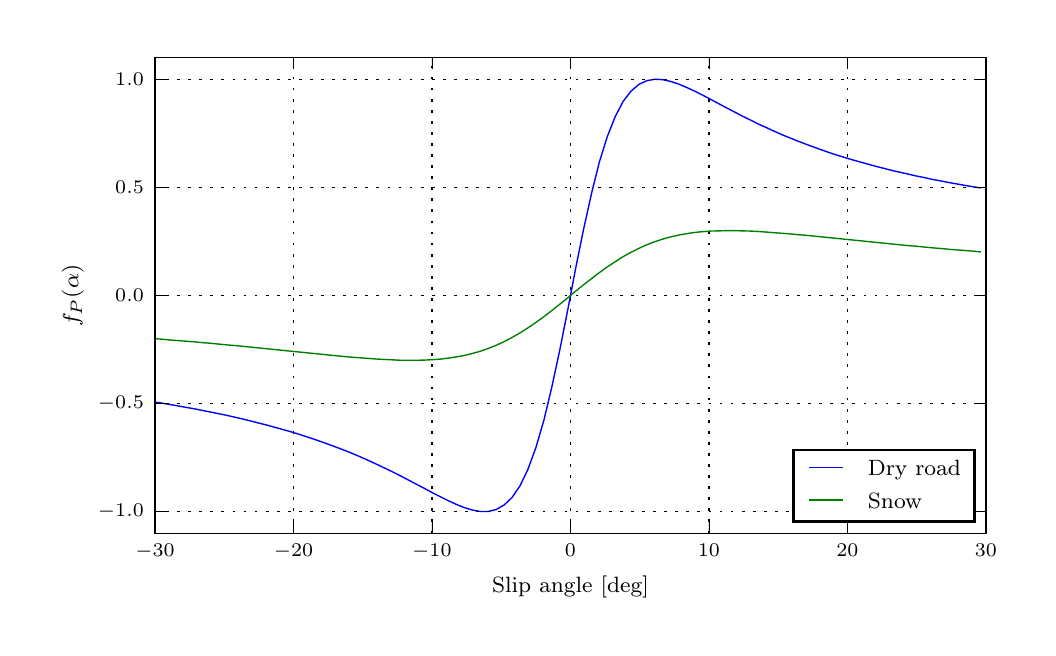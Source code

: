 \begingroup%
\makeatletter%
\begin{pgfpicture}%
\pgfpathrectangle{\pgfpointorigin}{\pgfqpoint{5.0in}{3.0in}}%
\pgfusepath{use as bounding box, clip}%
\begin{pgfscope}%
\pgfsetbuttcap%
\pgfsetmiterjoin%
\definecolor{currentfill}{rgb}{1.0,1.0,1.0}%
\pgfsetfillcolor{currentfill}%
\pgfsetlinewidth{0.0pt}%
\definecolor{currentstroke}{rgb}{1.0,1.0,1.0}%
\pgfsetstrokecolor{currentstroke}%
\pgfsetdash{}{0pt}%
\pgfpathmoveto{\pgfqpoint{0.0in}{0.0in}}%
\pgfpathlineto{\pgfqpoint{5.0in}{0.0in}}%
\pgfpathlineto{\pgfqpoint{5.0in}{3.0in}}%
\pgfpathlineto{\pgfqpoint{0.0in}{3.0in}}%
\pgfpathclose%
\pgfusepath{fill}%
\end{pgfscope}%
\begin{pgfscope}%
\pgfsetbuttcap%
\pgfsetmiterjoin%
\definecolor{currentfill}{rgb}{1.0,1.0,1.0}%
\pgfsetfillcolor{currentfill}%
\pgfsetlinewidth{0.0pt}%
\definecolor{currentstroke}{rgb}{0.0,0.0,0.0}%
\pgfsetstrokecolor{currentstroke}%
\pgfsetstrokeopacity{0.0}%
\pgfsetdash{}{0pt}%
\pgfpathmoveto{\pgfqpoint{0.637in}{0.472in}}%
\pgfpathlineto{\pgfqpoint{4.791in}{0.472in}}%
\pgfpathlineto{\pgfqpoint{4.791in}{2.85in}}%
\pgfpathlineto{\pgfqpoint{0.637in}{2.85in}}%
\pgfpathclose%
\pgfusepath{fill}%
\end{pgfscope}%
\begin{pgfscope}%
\pgfpathrectangle{\pgfqpoint{0.637in}{0.472in}}{\pgfqpoint{4.155in}{2.378in}} %
\pgfusepath{clip}%
\pgfsetrectcap%
\pgfsetroundjoin%
\pgfsetlinewidth{0.502pt}%
\definecolor{currentstroke}{rgb}{0.0,0.0,1.0}%
\pgfsetstrokecolor{currentstroke}%
\pgfsetdash{}{0pt}%
\pgfpathmoveto{\pgfqpoint{0.637in}{1.128in}}%
\pgfpathlineto{\pgfqpoint{0.676in}{1.122in}}%
\pgfpathlineto{\pgfqpoint{0.716in}{1.115in}}%
\pgfpathlineto{\pgfqpoint{0.756in}{1.108in}}%
\pgfpathlineto{\pgfqpoint{0.795in}{1.101in}}%
\pgfpathlineto{\pgfqpoint{0.835in}{1.094in}}%
\pgfpathlineto{\pgfqpoint{0.875in}{1.086in}}%
\pgfpathlineto{\pgfqpoint{0.914in}{1.078in}}%
\pgfpathlineto{\pgfqpoint{0.954in}{1.07in}}%
\pgfpathlineto{\pgfqpoint{0.994in}{1.062in}}%
\pgfpathlineto{\pgfqpoint{1.033in}{1.053in}}%
\pgfpathlineto{\pgfqpoint{1.073in}{1.044in}}%
\pgfpathlineto{\pgfqpoint{1.113in}{1.034in}}%
\pgfpathlineto{\pgfqpoint{1.152in}{1.024in}}%
\pgfpathlineto{\pgfqpoint{1.192in}{1.014in}}%
\pgfpathlineto{\pgfqpoint{1.232in}{1.003in}}%
\pgfpathlineto{\pgfqpoint{1.271in}{0.992in}}%
\pgfpathlineto{\pgfqpoint{1.311in}{0.981in}}%
\pgfpathlineto{\pgfqpoint{1.351in}{0.969in}}%
\pgfpathlineto{\pgfqpoint{1.39in}{0.956in}}%
\pgfpathlineto{\pgfqpoint{1.43in}{0.943in}}%
\pgfpathlineto{\pgfqpoint{1.47in}{0.929in}}%
\pgfpathlineto{\pgfqpoint{1.509in}{0.915in}}%
\pgfpathlineto{\pgfqpoint{1.549in}{0.9in}}%
\pgfpathlineto{\pgfqpoint{1.589in}{0.885in}}%
\pgfpathlineto{\pgfqpoint{1.628in}{0.869in}}%
\pgfpathlineto{\pgfqpoint{1.668in}{0.852in}}%
\pgfpathlineto{\pgfqpoint{1.708in}{0.834in}}%
\pgfpathlineto{\pgfqpoint{1.747in}{0.816in}}%
\pgfpathlineto{\pgfqpoint{1.787in}{0.797in}}%
\pgfpathlineto{\pgfqpoint{1.827in}{0.778in}}%
\pgfpathlineto{\pgfqpoint{1.866in}{0.758in}}%
\pgfpathlineto{\pgfqpoint{1.906in}{0.737in}}%
\pgfpathlineto{\pgfqpoint{1.946in}{0.716in}}%
\pgfpathlineto{\pgfqpoint{1.986in}{0.695in}}%
\pgfpathlineto{\pgfqpoint{2.025in}{0.674in}}%
\pgfpathlineto{\pgfqpoint{2.065in}{0.654in}}%
\pgfpathlineto{\pgfqpoint{2.105in}{0.634in}}%
\pgfpathlineto{\pgfqpoint{2.144in}{0.616in}}%
\pgfpathlineto{\pgfqpoint{2.184in}{0.6in}}%
\pgfpathlineto{\pgfqpoint{2.224in}{0.588in}}%
\pgfpathlineto{\pgfqpoint{2.263in}{0.581in}}%
\pgfpathlineto{\pgfqpoint{2.303in}{0.581in}}%
\pgfpathlineto{\pgfqpoint{2.343in}{0.591in}}%
\pgfpathlineto{\pgfqpoint{2.382in}{0.613in}}%
\pgfpathlineto{\pgfqpoint{2.422in}{0.651in}}%
\pgfpathlineto{\pgfqpoint{2.462in}{0.71in}}%
\pgfpathlineto{\pgfqpoint{2.501in}{0.791in}}%
\pgfpathlineto{\pgfqpoint{2.541in}{0.9in}}%
\pgfpathlineto{\pgfqpoint{2.581in}{1.037in}}%
\pgfpathlineto{\pgfqpoint{2.62in}{1.2in}}%
\pgfpathlineto{\pgfqpoint{2.66in}{1.386in}}%
\pgfpathlineto{\pgfqpoint{2.7in}{1.587in}}%
\pgfpathlineto{\pgfqpoint{2.739in}{1.792in}}%
\pgfpathlineto{\pgfqpoint{2.779in}{1.99in}}%
\pgfpathlineto{\pgfqpoint{2.819in}{2.17in}}%
\pgfpathlineto{\pgfqpoint{2.858in}{2.327in}}%
\pgfpathlineto{\pgfqpoint{2.898in}{2.455in}}%
\pgfpathlineto{\pgfqpoint{2.938in}{2.556in}}%
\pgfpathlineto{\pgfqpoint{2.977in}{2.631in}}%
\pgfpathlineto{\pgfqpoint{3.017in}{2.683in}}%
\pgfpathlineto{\pgfqpoint{3.057in}{2.717in}}%
\pgfpathlineto{\pgfqpoint{3.096in}{2.735in}}%
\pgfpathlineto{\pgfqpoint{3.136in}{2.742in}}%
\pgfpathlineto{\pgfqpoint{3.176in}{2.74in}}%
\pgfpathlineto{\pgfqpoint{3.215in}{2.731in}}%
\pgfpathlineto{\pgfqpoint{3.255in}{2.718in}}%
\pgfpathlineto{\pgfqpoint{3.295in}{2.701in}}%
\pgfpathlineto{\pgfqpoint{3.334in}{2.683in}}%
\pgfpathlineto{\pgfqpoint{3.374in}{2.663in}}%
\pgfpathlineto{\pgfqpoint{3.414in}{2.642in}}%
\pgfpathlineto{\pgfqpoint{3.453in}{2.621in}}%
\pgfpathlineto{\pgfqpoint{3.493in}{2.6in}}%
\pgfpathlineto{\pgfqpoint{3.533in}{2.579in}}%
\pgfpathlineto{\pgfqpoint{3.573in}{2.558in}}%
\pgfpathlineto{\pgfqpoint{3.612in}{2.539in}}%
\pgfpathlineto{\pgfqpoint{3.652in}{2.519in}}%
\pgfpathlineto{\pgfqpoint{3.692in}{2.501in}}%
\pgfpathlineto{\pgfqpoint{3.731in}{2.483in}}%
\pgfpathlineto{\pgfqpoint{3.771in}{2.465in}}%
\pgfpathlineto{\pgfqpoint{3.811in}{2.449in}}%
\pgfpathlineto{\pgfqpoint{3.85in}{2.433in}}%
\pgfpathlineto{\pgfqpoint{3.89in}{2.418in}}%
\pgfpathlineto{\pgfqpoint{3.93in}{2.403in}}%
\pgfpathlineto{\pgfqpoint{3.969in}{2.389in}}%
\pgfpathlineto{\pgfqpoint{4.009in}{2.375in}}%
\pgfpathlineto{\pgfqpoint{4.049in}{2.362in}}%
\pgfpathlineto{\pgfqpoint{4.088in}{2.35in}}%
\pgfpathlineto{\pgfqpoint{4.128in}{2.338in}}%
\pgfpathlineto{\pgfqpoint{4.168in}{2.327in}}%
\pgfpathlineto{\pgfqpoint{4.207in}{2.316in}}%
\pgfpathlineto{\pgfqpoint{4.247in}{2.305in}}%
\pgfpathlineto{\pgfqpoint{4.287in}{2.295in}}%
\pgfpathlineto{\pgfqpoint{4.326in}{2.285in}}%
\pgfpathlineto{\pgfqpoint{4.366in}{2.276in}}%
\pgfpathlineto{\pgfqpoint{4.406in}{2.267in}}%
\pgfpathlineto{\pgfqpoint{4.445in}{2.258in}}%
\pgfpathlineto{\pgfqpoint{4.485in}{2.25in}}%
\pgfpathlineto{\pgfqpoint{4.525in}{2.241in}}%
\pgfpathlineto{\pgfqpoint{4.564in}{2.234in}}%
\pgfpathlineto{\pgfqpoint{4.604in}{2.226in}}%
\pgfpathlineto{\pgfqpoint{4.644in}{2.219in}}%
\pgfpathlineto{\pgfqpoint{4.683in}{2.212in}}%
\pgfpathlineto{\pgfqpoint{4.723in}{2.205in}}%
\pgfpathlineto{\pgfqpoint{4.763in}{2.199in}}%
\pgfusepath{stroke}%
\end{pgfscope}%
\begin{pgfscope}%
\pgfpathrectangle{\pgfqpoint{0.637in}{0.472in}}{\pgfqpoint{4.155in}{2.378in}} %
\pgfusepath{clip}%
\pgfsetrectcap%
\pgfsetroundjoin%
\pgfsetlinewidth{0.502pt}%
\definecolor{currentstroke}{rgb}{0.0,0.5,0.0}%
\pgfsetstrokecolor{currentstroke}%
\pgfsetdash{}{0pt}%
\pgfpathmoveto{\pgfqpoint{0.637in}{1.445in}}%
\pgfpathlineto{\pgfqpoint{0.676in}{1.442in}}%
\pgfpathlineto{\pgfqpoint{0.716in}{1.438in}}%
\pgfpathlineto{\pgfqpoint{0.756in}{1.435in}}%
\pgfpathlineto{\pgfqpoint{0.795in}{1.432in}}%
\pgfpathlineto{\pgfqpoint{0.835in}{1.429in}}%
\pgfpathlineto{\pgfqpoint{0.875in}{1.425in}}%
\pgfpathlineto{\pgfqpoint{0.914in}{1.422in}}%
\pgfpathlineto{\pgfqpoint{0.954in}{1.418in}}%
\pgfpathlineto{\pgfqpoint{0.994in}{1.414in}}%
\pgfpathlineto{\pgfqpoint{1.033in}{1.411in}}%
\pgfpathlineto{\pgfqpoint{1.073in}{1.407in}}%
\pgfpathlineto{\pgfqpoint{1.113in}{1.403in}}%
\pgfpathlineto{\pgfqpoint{1.152in}{1.399in}}%
\pgfpathlineto{\pgfqpoint{1.192in}{1.395in}}%
\pgfpathlineto{\pgfqpoint{1.232in}{1.391in}}%
\pgfpathlineto{\pgfqpoint{1.271in}{1.387in}}%
\pgfpathlineto{\pgfqpoint{1.311in}{1.383in}}%
\pgfpathlineto{\pgfqpoint{1.351in}{1.379in}}%
\pgfpathlineto{\pgfqpoint{1.39in}{1.375in}}%
\pgfpathlineto{\pgfqpoint{1.43in}{1.371in}}%
\pgfpathlineto{\pgfqpoint{1.47in}{1.367in}}%
\pgfpathlineto{\pgfqpoint{1.509in}{1.363in}}%
\pgfpathlineto{\pgfqpoint{1.549in}{1.359in}}%
\pgfpathlineto{\pgfqpoint{1.589in}{1.355in}}%
\pgfpathlineto{\pgfqpoint{1.628in}{1.352in}}%
\pgfpathlineto{\pgfqpoint{1.668in}{1.349in}}%
\pgfpathlineto{\pgfqpoint{1.708in}{1.346in}}%
\pgfpathlineto{\pgfqpoint{1.747in}{1.343in}}%
\pgfpathlineto{\pgfqpoint{1.787in}{1.341in}}%
\pgfpathlineto{\pgfqpoint{1.827in}{1.339in}}%
\pgfpathlineto{\pgfqpoint{1.866in}{1.337in}}%
\pgfpathlineto{\pgfqpoint{1.906in}{1.337in}}%
\pgfpathlineto{\pgfqpoint{1.946in}{1.337in}}%
\pgfpathlineto{\pgfqpoint{1.986in}{1.338in}}%
\pgfpathlineto{\pgfqpoint{2.025in}{1.34in}}%
\pgfpathlineto{\pgfqpoint{2.065in}{1.343in}}%
\pgfpathlineto{\pgfqpoint{2.105in}{1.348in}}%
\pgfpathlineto{\pgfqpoint{2.144in}{1.354in}}%
\pgfpathlineto{\pgfqpoint{2.184in}{1.361in}}%
\pgfpathlineto{\pgfqpoint{2.224in}{1.371in}}%
\pgfpathlineto{\pgfqpoint{2.263in}{1.382in}}%
\pgfpathlineto{\pgfqpoint{2.303in}{1.396in}}%
\pgfpathlineto{\pgfqpoint{2.343in}{1.412in}}%
\pgfpathlineto{\pgfqpoint{2.382in}{1.43in}}%
\pgfpathlineto{\pgfqpoint{2.422in}{1.451in}}%
\pgfpathlineto{\pgfqpoint{2.462in}{1.474in}}%
\pgfpathlineto{\pgfqpoint{2.501in}{1.499in}}%
\pgfpathlineto{\pgfqpoint{2.541in}{1.526in}}%
\pgfpathlineto{\pgfqpoint{2.581in}{1.555in}}%
\pgfpathlineto{\pgfqpoint{2.62in}{1.585in}}%
\pgfpathlineto{\pgfqpoint{2.66in}{1.617in}}%
\pgfpathlineto{\pgfqpoint{2.7in}{1.649in}}%
\pgfpathlineto{\pgfqpoint{2.739in}{1.682in}}%
\pgfpathlineto{\pgfqpoint{2.779in}{1.714in}}%
\pgfpathlineto{\pgfqpoint{2.819in}{1.745in}}%
\pgfpathlineto{\pgfqpoint{2.858in}{1.775in}}%
\pgfpathlineto{\pgfqpoint{2.898in}{1.804in}}%
\pgfpathlineto{\pgfqpoint{2.938in}{1.83in}}%
\pgfpathlineto{\pgfqpoint{2.977in}{1.855in}}%
\pgfpathlineto{\pgfqpoint{3.017in}{1.877in}}%
\pgfpathlineto{\pgfqpoint{3.057in}{1.897in}}%
\pgfpathlineto{\pgfqpoint{3.096in}{1.915in}}%
\pgfpathlineto{\pgfqpoint{3.136in}{1.93in}}%
\pgfpathlineto{\pgfqpoint{3.176in}{1.943in}}%
\pgfpathlineto{\pgfqpoint{3.215in}{1.954in}}%
\pgfpathlineto{\pgfqpoint{3.255in}{1.963in}}%
\pgfpathlineto{\pgfqpoint{3.295in}{1.97in}}%
\pgfpathlineto{\pgfqpoint{3.334in}{1.976in}}%
\pgfpathlineto{\pgfqpoint{3.374in}{1.98in}}%
\pgfpathlineto{\pgfqpoint{3.414in}{1.983in}}%
\pgfpathlineto{\pgfqpoint{3.453in}{1.984in}}%
\pgfpathlineto{\pgfqpoint{3.493in}{1.985in}}%
\pgfpathlineto{\pgfqpoint{3.533in}{1.985in}}%
\pgfpathlineto{\pgfqpoint{3.573in}{1.984in}}%
\pgfpathlineto{\pgfqpoint{3.612in}{1.983in}}%
\pgfpathlineto{\pgfqpoint{3.652in}{1.981in}}%
\pgfpathlineto{\pgfqpoint{3.692in}{1.978in}}%
\pgfpathlineto{\pgfqpoint{3.731in}{1.975in}}%
\pgfpathlineto{\pgfqpoint{3.771in}{1.972in}}%
\pgfpathlineto{\pgfqpoint{3.811in}{1.969in}}%
\pgfpathlineto{\pgfqpoint{3.85in}{1.965in}}%
\pgfpathlineto{\pgfqpoint{3.89in}{1.962in}}%
\pgfpathlineto{\pgfqpoint{3.93in}{1.958in}}%
\pgfpathlineto{\pgfqpoint{3.969in}{1.954in}}%
\pgfpathlineto{\pgfqpoint{4.009in}{1.95in}}%
\pgfpathlineto{\pgfqpoint{4.049in}{1.946in}}%
\pgfpathlineto{\pgfqpoint{4.088in}{1.942in}}%
\pgfpathlineto{\pgfqpoint{4.128in}{1.938in}}%
\pgfpathlineto{\pgfqpoint{4.168in}{1.934in}}%
\pgfpathlineto{\pgfqpoint{4.207in}{1.93in}}%
\pgfpathlineto{\pgfqpoint{4.247in}{1.926in}}%
\pgfpathlineto{\pgfqpoint{4.287in}{1.922in}}%
\pgfpathlineto{\pgfqpoint{4.326in}{1.918in}}%
\pgfpathlineto{\pgfqpoint{4.366in}{1.914in}}%
\pgfpathlineto{\pgfqpoint{4.406in}{1.91in}}%
\pgfpathlineto{\pgfqpoint{4.445in}{1.907in}}%
\pgfpathlineto{\pgfqpoint{4.485in}{1.903in}}%
\pgfpathlineto{\pgfqpoint{4.525in}{1.899in}}%
\pgfpathlineto{\pgfqpoint{4.564in}{1.896in}}%
\pgfpathlineto{\pgfqpoint{4.604in}{1.892in}}%
\pgfpathlineto{\pgfqpoint{4.644in}{1.889in}}%
\pgfpathlineto{\pgfqpoint{4.683in}{1.886in}}%
\pgfpathlineto{\pgfqpoint{4.723in}{1.883in}}%
\pgfpathlineto{\pgfqpoint{4.763in}{1.879in}}%
\pgfusepath{stroke}%
\end{pgfscope}%
\begin{pgfscope}%
\pgfsetrectcap%
\pgfsetmiterjoin%
\pgfsetlinewidth{0.502pt}%
\definecolor{currentstroke}{rgb}{0.0,0.0,0.0}%
\pgfsetstrokecolor{currentstroke}%
\pgfsetdash{}{0pt}%
\pgfpathmoveto{\pgfqpoint{0.637in}{2.85in}}%
\pgfpathlineto{\pgfqpoint{4.791in}{2.85in}}%
\pgfusepath{stroke}%
\end{pgfscope}%
\begin{pgfscope}%
\pgfsetrectcap%
\pgfsetmiterjoin%
\pgfsetlinewidth{0.502pt}%
\definecolor{currentstroke}{rgb}{0.0,0.0,0.0}%
\pgfsetstrokecolor{currentstroke}%
\pgfsetdash{}{0pt}%
\pgfpathmoveto{\pgfqpoint{4.791in}{0.472in}}%
\pgfpathlineto{\pgfqpoint{4.791in}{2.85in}}%
\pgfusepath{stroke}%
\end{pgfscope}%
\begin{pgfscope}%
\pgfsetrectcap%
\pgfsetmiterjoin%
\pgfsetlinewidth{0.502pt}%
\definecolor{currentstroke}{rgb}{0.0,0.0,0.0}%
\pgfsetstrokecolor{currentstroke}%
\pgfsetdash{}{0pt}%
\pgfpathmoveto{\pgfqpoint{0.637in}{0.472in}}%
\pgfpathlineto{\pgfqpoint{4.791in}{0.472in}}%
\pgfusepath{stroke}%
\end{pgfscope}%
\begin{pgfscope}%
\pgfsetrectcap%
\pgfsetmiterjoin%
\pgfsetlinewidth{0.502pt}%
\definecolor{currentstroke}{rgb}{0.0,0.0,0.0}%
\pgfsetstrokecolor{currentstroke}%
\pgfsetdash{}{0pt}%
\pgfpathmoveto{\pgfqpoint{0.637in}{0.472in}}%
\pgfpathlineto{\pgfqpoint{0.637in}{2.85in}}%
\pgfusepath{stroke}%
\end{pgfscope}%
\begin{pgfscope}%
\pgfpathrectangle{\pgfqpoint{0.637in}{0.472in}}{\pgfqpoint{4.155in}{2.378in}} %
\pgfusepath{clip}%
\pgfsetbuttcap%
\pgfsetroundjoin%
\pgfsetlinewidth{0.502pt}%
\definecolor{currentstroke}{rgb}{0.0,0.0,0.0}%
\pgfsetstrokecolor{currentstroke}%
\pgfsetdash{{1.0pt}{3.0pt}}{0.0pt}%
\pgfpathmoveto{\pgfqpoint{0.637in}{0.472in}}%
\pgfpathlineto{\pgfqpoint{0.637in}{2.85in}}%
\pgfusepath{stroke}%
\end{pgfscope}%
\begin{pgfscope}%
\pgfsetbuttcap%
\pgfsetroundjoin%
\definecolor{currentfill}{rgb}{0.0,0.0,0.0}%
\pgfsetfillcolor{currentfill}%
\pgfsetlinewidth{0.251pt}%
\definecolor{currentstroke}{rgb}{0.0,0.0,0.0}%
\pgfsetstrokecolor{currentstroke}%
\pgfsetdash{}{0pt}%
\pgfsys@defobject{currentmarker}{\pgfqpoint{0.0in}{0.0in}}{\pgfqpoint{0.0in}{0.056in}}{%
\pgfpathmoveto{\pgfqpoint{0.0in}{0.0in}}%
\pgfpathlineto{\pgfqpoint{0.0in}{0.056in}}%
\pgfusepath{stroke,fill}%
}%
\begin{pgfscope}%
\pgfsys@transformshift{0.637in}{0.472in}%
\pgfsys@useobject{currentmarker}{}%
\end{pgfscope}%
\end{pgfscope}%
\begin{pgfscope}%
\pgfsetbuttcap%
\pgfsetroundjoin%
\definecolor{currentfill}{rgb}{0.0,0.0,0.0}%
\pgfsetfillcolor{currentfill}%
\pgfsetlinewidth{0.251pt}%
\definecolor{currentstroke}{rgb}{0.0,0.0,0.0}%
\pgfsetstrokecolor{currentstroke}%
\pgfsetdash{}{0pt}%
\pgfsys@defobject{currentmarker}{\pgfqpoint{0.0in}{-0.056in}}{\pgfqpoint{0.0in}{0.0in}}{%
\pgfpathmoveto{\pgfqpoint{0.0in}{0.0in}}%
\pgfpathlineto{\pgfqpoint{0.0in}{-0.056in}}%
\pgfusepath{stroke,fill}%
}%
\begin{pgfscope}%
\pgfsys@transformshift{0.637in}{2.85in}%
\pgfsys@useobject{currentmarker}{}%
\end{pgfscope}%
\end{pgfscope}%
\begin{pgfscope}%
\pgftext[x=0.637in,y=0.416in,,top]{\rmfamily\fontsize{6.94}{8.328}\selectfont \(\displaystyle -30\)}%
\end{pgfscope}%
\begin{pgfscope}%
\pgfpathrectangle{\pgfqpoint{0.637in}{0.472in}}{\pgfqpoint{4.155in}{2.378in}} %
\pgfusepath{clip}%
\pgfsetbuttcap%
\pgfsetroundjoin%
\pgfsetlinewidth{0.502pt}%
\definecolor{currentstroke}{rgb}{0.0,0.0,0.0}%
\pgfsetstrokecolor{currentstroke}%
\pgfsetdash{{1.0pt}{3.0pt}}{0.0pt}%
\pgfpathmoveto{\pgfqpoint{1.329in}{0.472in}}%
\pgfpathlineto{\pgfqpoint{1.329in}{2.85in}}%
\pgfusepath{stroke}%
\end{pgfscope}%
\begin{pgfscope}%
\pgfsetbuttcap%
\pgfsetroundjoin%
\definecolor{currentfill}{rgb}{0.0,0.0,0.0}%
\pgfsetfillcolor{currentfill}%
\pgfsetlinewidth{0.251pt}%
\definecolor{currentstroke}{rgb}{0.0,0.0,0.0}%
\pgfsetstrokecolor{currentstroke}%
\pgfsetdash{}{0pt}%
\pgfsys@defobject{currentmarker}{\pgfqpoint{0.0in}{0.0in}}{\pgfqpoint{0.0in}{0.056in}}{%
\pgfpathmoveto{\pgfqpoint{0.0in}{0.0in}}%
\pgfpathlineto{\pgfqpoint{0.0in}{0.056in}}%
\pgfusepath{stroke,fill}%
}%
\begin{pgfscope}%
\pgfsys@transformshift{1.329in}{0.472in}%
\pgfsys@useobject{currentmarker}{}%
\end{pgfscope}%
\end{pgfscope}%
\begin{pgfscope}%
\pgfsetbuttcap%
\pgfsetroundjoin%
\definecolor{currentfill}{rgb}{0.0,0.0,0.0}%
\pgfsetfillcolor{currentfill}%
\pgfsetlinewidth{0.251pt}%
\definecolor{currentstroke}{rgb}{0.0,0.0,0.0}%
\pgfsetstrokecolor{currentstroke}%
\pgfsetdash{}{0pt}%
\pgfsys@defobject{currentmarker}{\pgfqpoint{0.0in}{-0.056in}}{\pgfqpoint{0.0in}{0.0in}}{%
\pgfpathmoveto{\pgfqpoint{0.0in}{0.0in}}%
\pgfpathlineto{\pgfqpoint{0.0in}{-0.056in}}%
\pgfusepath{stroke,fill}%
}%
\begin{pgfscope}%
\pgfsys@transformshift{1.329in}{2.85in}%
\pgfsys@useobject{currentmarker}{}%
\end{pgfscope}%
\end{pgfscope}%
\begin{pgfscope}%
\pgftext[x=1.329in,y=0.416in,,top]{\rmfamily\fontsize{6.94}{8.328}\selectfont \(\displaystyle -20\)}%
\end{pgfscope}%
\begin{pgfscope}%
\pgfpathrectangle{\pgfqpoint{0.637in}{0.472in}}{\pgfqpoint{4.155in}{2.378in}} %
\pgfusepath{clip}%
\pgfsetbuttcap%
\pgfsetroundjoin%
\pgfsetlinewidth{0.502pt}%
\definecolor{currentstroke}{rgb}{0.0,0.0,0.0}%
\pgfsetstrokecolor{currentstroke}%
\pgfsetdash{{1.0pt}{3.0pt}}{0.0pt}%
\pgfpathmoveto{\pgfqpoint{2.021in}{0.472in}}%
\pgfpathlineto{\pgfqpoint{2.021in}{2.85in}}%
\pgfusepath{stroke}%
\end{pgfscope}%
\begin{pgfscope}%
\pgfsetbuttcap%
\pgfsetroundjoin%
\definecolor{currentfill}{rgb}{0.0,0.0,0.0}%
\pgfsetfillcolor{currentfill}%
\pgfsetlinewidth{0.251pt}%
\definecolor{currentstroke}{rgb}{0.0,0.0,0.0}%
\pgfsetstrokecolor{currentstroke}%
\pgfsetdash{}{0pt}%
\pgfsys@defobject{currentmarker}{\pgfqpoint{0.0in}{0.0in}}{\pgfqpoint{0.0in}{0.056in}}{%
\pgfpathmoveto{\pgfqpoint{0.0in}{0.0in}}%
\pgfpathlineto{\pgfqpoint{0.0in}{0.056in}}%
\pgfusepath{stroke,fill}%
}%
\begin{pgfscope}%
\pgfsys@transformshift{2.021in}{0.472in}%
\pgfsys@useobject{currentmarker}{}%
\end{pgfscope}%
\end{pgfscope}%
\begin{pgfscope}%
\pgfsetbuttcap%
\pgfsetroundjoin%
\definecolor{currentfill}{rgb}{0.0,0.0,0.0}%
\pgfsetfillcolor{currentfill}%
\pgfsetlinewidth{0.251pt}%
\definecolor{currentstroke}{rgb}{0.0,0.0,0.0}%
\pgfsetstrokecolor{currentstroke}%
\pgfsetdash{}{0pt}%
\pgfsys@defobject{currentmarker}{\pgfqpoint{0.0in}{-0.056in}}{\pgfqpoint{0.0in}{0.0in}}{%
\pgfpathmoveto{\pgfqpoint{0.0in}{0.0in}}%
\pgfpathlineto{\pgfqpoint{0.0in}{-0.056in}}%
\pgfusepath{stroke,fill}%
}%
\begin{pgfscope}%
\pgfsys@transformshift{2.021in}{2.85in}%
\pgfsys@useobject{currentmarker}{}%
\end{pgfscope}%
\end{pgfscope}%
\begin{pgfscope}%
\pgftext[x=2.021in,y=0.416in,,top]{\rmfamily\fontsize{6.94}{8.328}\selectfont \(\displaystyle -10\)}%
\end{pgfscope}%
\begin{pgfscope}%
\pgfpathrectangle{\pgfqpoint{0.637in}{0.472in}}{\pgfqpoint{4.155in}{2.378in}} %
\pgfusepath{clip}%
\pgfsetbuttcap%
\pgfsetroundjoin%
\pgfsetlinewidth{0.502pt}%
\definecolor{currentstroke}{rgb}{0.0,0.0,0.0}%
\pgfsetstrokecolor{currentstroke}%
\pgfsetdash{{1.0pt}{3.0pt}}{0.0pt}%
\pgfpathmoveto{\pgfqpoint{2.714in}{0.472in}}%
\pgfpathlineto{\pgfqpoint{2.714in}{2.85in}}%
\pgfusepath{stroke}%
\end{pgfscope}%
\begin{pgfscope}%
\pgfsetbuttcap%
\pgfsetroundjoin%
\definecolor{currentfill}{rgb}{0.0,0.0,0.0}%
\pgfsetfillcolor{currentfill}%
\pgfsetlinewidth{0.251pt}%
\definecolor{currentstroke}{rgb}{0.0,0.0,0.0}%
\pgfsetstrokecolor{currentstroke}%
\pgfsetdash{}{0pt}%
\pgfsys@defobject{currentmarker}{\pgfqpoint{0.0in}{0.0in}}{\pgfqpoint{0.0in}{0.056in}}{%
\pgfpathmoveto{\pgfqpoint{0.0in}{0.0in}}%
\pgfpathlineto{\pgfqpoint{0.0in}{0.056in}}%
\pgfusepath{stroke,fill}%
}%
\begin{pgfscope}%
\pgfsys@transformshift{2.714in}{0.472in}%
\pgfsys@useobject{currentmarker}{}%
\end{pgfscope}%
\end{pgfscope}%
\begin{pgfscope}%
\pgfsetbuttcap%
\pgfsetroundjoin%
\definecolor{currentfill}{rgb}{0.0,0.0,0.0}%
\pgfsetfillcolor{currentfill}%
\pgfsetlinewidth{0.251pt}%
\definecolor{currentstroke}{rgb}{0.0,0.0,0.0}%
\pgfsetstrokecolor{currentstroke}%
\pgfsetdash{}{0pt}%
\pgfsys@defobject{currentmarker}{\pgfqpoint{0.0in}{-0.056in}}{\pgfqpoint{0.0in}{0.0in}}{%
\pgfpathmoveto{\pgfqpoint{0.0in}{0.0in}}%
\pgfpathlineto{\pgfqpoint{0.0in}{-0.056in}}%
\pgfusepath{stroke,fill}%
}%
\begin{pgfscope}%
\pgfsys@transformshift{2.714in}{2.85in}%
\pgfsys@useobject{currentmarker}{}%
\end{pgfscope}%
\end{pgfscope}%
\begin{pgfscope}%
\pgftext[x=2.714in,y=0.416in,,top]{\rmfamily\fontsize{6.94}{8.328}\selectfont \(\displaystyle 0\)}%
\end{pgfscope}%
\begin{pgfscope}%
\pgfpathrectangle{\pgfqpoint{0.637in}{0.472in}}{\pgfqpoint{4.155in}{2.378in}} %
\pgfusepath{clip}%
\pgfsetbuttcap%
\pgfsetroundjoin%
\pgfsetlinewidth{0.502pt}%
\definecolor{currentstroke}{rgb}{0.0,0.0,0.0}%
\pgfsetstrokecolor{currentstroke}%
\pgfsetdash{{1.0pt}{3.0pt}}{0.0pt}%
\pgfpathmoveto{\pgfqpoint{3.406in}{0.472in}}%
\pgfpathlineto{\pgfqpoint{3.406in}{2.85in}}%
\pgfusepath{stroke}%
\end{pgfscope}%
\begin{pgfscope}%
\pgfsetbuttcap%
\pgfsetroundjoin%
\definecolor{currentfill}{rgb}{0.0,0.0,0.0}%
\pgfsetfillcolor{currentfill}%
\pgfsetlinewidth{0.251pt}%
\definecolor{currentstroke}{rgb}{0.0,0.0,0.0}%
\pgfsetstrokecolor{currentstroke}%
\pgfsetdash{}{0pt}%
\pgfsys@defobject{currentmarker}{\pgfqpoint{0.0in}{0.0in}}{\pgfqpoint{0.0in}{0.056in}}{%
\pgfpathmoveto{\pgfqpoint{0.0in}{0.0in}}%
\pgfpathlineto{\pgfqpoint{0.0in}{0.056in}}%
\pgfusepath{stroke,fill}%
}%
\begin{pgfscope}%
\pgfsys@transformshift{3.406in}{0.472in}%
\pgfsys@useobject{currentmarker}{}%
\end{pgfscope}%
\end{pgfscope}%
\begin{pgfscope}%
\pgfsetbuttcap%
\pgfsetroundjoin%
\definecolor{currentfill}{rgb}{0.0,0.0,0.0}%
\pgfsetfillcolor{currentfill}%
\pgfsetlinewidth{0.251pt}%
\definecolor{currentstroke}{rgb}{0.0,0.0,0.0}%
\pgfsetstrokecolor{currentstroke}%
\pgfsetdash{}{0pt}%
\pgfsys@defobject{currentmarker}{\pgfqpoint{0.0in}{-0.056in}}{\pgfqpoint{0.0in}{0.0in}}{%
\pgfpathmoveto{\pgfqpoint{0.0in}{0.0in}}%
\pgfpathlineto{\pgfqpoint{0.0in}{-0.056in}}%
\pgfusepath{stroke,fill}%
}%
\begin{pgfscope}%
\pgfsys@transformshift{3.406in}{2.85in}%
\pgfsys@useobject{currentmarker}{}%
\end{pgfscope}%
\end{pgfscope}%
\begin{pgfscope}%
\pgftext[x=3.406in,y=0.416in,,top]{\rmfamily\fontsize{6.94}{8.328}\selectfont \(\displaystyle 10\)}%
\end{pgfscope}%
\begin{pgfscope}%
\pgfpathrectangle{\pgfqpoint{0.637in}{0.472in}}{\pgfqpoint{4.155in}{2.378in}} %
\pgfusepath{clip}%
\pgfsetbuttcap%
\pgfsetroundjoin%
\pgfsetlinewidth{0.502pt}%
\definecolor{currentstroke}{rgb}{0.0,0.0,0.0}%
\pgfsetstrokecolor{currentstroke}%
\pgfsetdash{{1.0pt}{3.0pt}}{0.0pt}%
\pgfpathmoveto{\pgfqpoint{4.099in}{0.472in}}%
\pgfpathlineto{\pgfqpoint{4.099in}{2.85in}}%
\pgfusepath{stroke}%
\end{pgfscope}%
\begin{pgfscope}%
\pgfsetbuttcap%
\pgfsetroundjoin%
\definecolor{currentfill}{rgb}{0.0,0.0,0.0}%
\pgfsetfillcolor{currentfill}%
\pgfsetlinewidth{0.251pt}%
\definecolor{currentstroke}{rgb}{0.0,0.0,0.0}%
\pgfsetstrokecolor{currentstroke}%
\pgfsetdash{}{0pt}%
\pgfsys@defobject{currentmarker}{\pgfqpoint{0.0in}{0.0in}}{\pgfqpoint{0.0in}{0.056in}}{%
\pgfpathmoveto{\pgfqpoint{0.0in}{0.0in}}%
\pgfpathlineto{\pgfqpoint{0.0in}{0.056in}}%
\pgfusepath{stroke,fill}%
}%
\begin{pgfscope}%
\pgfsys@transformshift{4.099in}{0.472in}%
\pgfsys@useobject{currentmarker}{}%
\end{pgfscope}%
\end{pgfscope}%
\begin{pgfscope}%
\pgfsetbuttcap%
\pgfsetroundjoin%
\definecolor{currentfill}{rgb}{0.0,0.0,0.0}%
\pgfsetfillcolor{currentfill}%
\pgfsetlinewidth{0.251pt}%
\definecolor{currentstroke}{rgb}{0.0,0.0,0.0}%
\pgfsetstrokecolor{currentstroke}%
\pgfsetdash{}{0pt}%
\pgfsys@defobject{currentmarker}{\pgfqpoint{0.0in}{-0.056in}}{\pgfqpoint{0.0in}{0.0in}}{%
\pgfpathmoveto{\pgfqpoint{0.0in}{0.0in}}%
\pgfpathlineto{\pgfqpoint{0.0in}{-0.056in}}%
\pgfusepath{stroke,fill}%
}%
\begin{pgfscope}%
\pgfsys@transformshift{4.099in}{2.85in}%
\pgfsys@useobject{currentmarker}{}%
\end{pgfscope}%
\end{pgfscope}%
\begin{pgfscope}%
\pgftext[x=4.099in,y=0.416in,,top]{\rmfamily\fontsize{6.94}{8.328}\selectfont \(\displaystyle 20\)}%
\end{pgfscope}%
\begin{pgfscope}%
\pgfpathrectangle{\pgfqpoint{0.637in}{0.472in}}{\pgfqpoint{4.155in}{2.378in}} %
\pgfusepath{clip}%
\pgfsetbuttcap%
\pgfsetroundjoin%
\pgfsetlinewidth{0.502pt}%
\definecolor{currentstroke}{rgb}{0.0,0.0,0.0}%
\pgfsetstrokecolor{currentstroke}%
\pgfsetdash{{1.0pt}{3.0pt}}{0.0pt}%
\pgfpathmoveto{\pgfqpoint{4.791in}{0.472in}}%
\pgfpathlineto{\pgfqpoint{4.791in}{2.85in}}%
\pgfusepath{stroke}%
\end{pgfscope}%
\begin{pgfscope}%
\pgfsetbuttcap%
\pgfsetroundjoin%
\definecolor{currentfill}{rgb}{0.0,0.0,0.0}%
\pgfsetfillcolor{currentfill}%
\pgfsetlinewidth{0.251pt}%
\definecolor{currentstroke}{rgb}{0.0,0.0,0.0}%
\pgfsetstrokecolor{currentstroke}%
\pgfsetdash{}{0pt}%
\pgfsys@defobject{currentmarker}{\pgfqpoint{0.0in}{0.0in}}{\pgfqpoint{0.0in}{0.056in}}{%
\pgfpathmoveto{\pgfqpoint{0.0in}{0.0in}}%
\pgfpathlineto{\pgfqpoint{0.0in}{0.056in}}%
\pgfusepath{stroke,fill}%
}%
\begin{pgfscope}%
\pgfsys@transformshift{4.791in}{0.472in}%
\pgfsys@useobject{currentmarker}{}%
\end{pgfscope}%
\end{pgfscope}%
\begin{pgfscope}%
\pgfsetbuttcap%
\pgfsetroundjoin%
\definecolor{currentfill}{rgb}{0.0,0.0,0.0}%
\pgfsetfillcolor{currentfill}%
\pgfsetlinewidth{0.251pt}%
\definecolor{currentstroke}{rgb}{0.0,0.0,0.0}%
\pgfsetstrokecolor{currentstroke}%
\pgfsetdash{}{0pt}%
\pgfsys@defobject{currentmarker}{\pgfqpoint{0.0in}{-0.056in}}{\pgfqpoint{0.0in}{0.0in}}{%
\pgfpathmoveto{\pgfqpoint{0.0in}{0.0in}}%
\pgfpathlineto{\pgfqpoint{0.0in}{-0.056in}}%
\pgfusepath{stroke,fill}%
}%
\begin{pgfscope}%
\pgfsys@transformshift{4.791in}{2.85in}%
\pgfsys@useobject{currentmarker}{}%
\end{pgfscope}%
\end{pgfscope}%
\begin{pgfscope}%
\pgftext[x=4.791in,y=0.416in,,top]{\rmfamily\fontsize{6.94}{8.328}\selectfont \(\displaystyle 30\)}%
\end{pgfscope}%
\begin{pgfscope}%
\pgftext[x=2.714in,y=0.261in,,top]{\rmfamily\fontsize{8.33}{9.996}\selectfont Slip angle [deg]}%
\end{pgfscope}%
\begin{pgfscope}%
\pgfpathrectangle{\pgfqpoint{0.637in}{0.472in}}{\pgfqpoint{4.155in}{2.378in}} %
\pgfusepath{clip}%
\pgfsetbuttcap%
\pgfsetroundjoin%
\pgfsetlinewidth{0.502pt}%
\definecolor{currentstroke}{rgb}{0.0,0.0,0.0}%
\pgfsetstrokecolor{currentstroke}%
\pgfsetdash{{1.0pt}{3.0pt}}{0.0pt}%
\pgfpathmoveto{\pgfqpoint{0.637in}{0.58in}}%
\pgfpathlineto{\pgfqpoint{4.791in}{0.58in}}%
\pgfusepath{stroke}%
\end{pgfscope}%
\begin{pgfscope}%
\pgfsetbuttcap%
\pgfsetroundjoin%
\definecolor{currentfill}{rgb}{0.0,0.0,0.0}%
\pgfsetfillcolor{currentfill}%
\pgfsetlinewidth{0.251pt}%
\definecolor{currentstroke}{rgb}{0.0,0.0,0.0}%
\pgfsetstrokecolor{currentstroke}%
\pgfsetdash{}{0pt}%
\pgfsys@defobject{currentmarker}{\pgfqpoint{0.0in}{0.0in}}{\pgfqpoint{0.056in}{0.0in}}{%
\pgfpathmoveto{\pgfqpoint{0.0in}{0.0in}}%
\pgfpathlineto{\pgfqpoint{0.056in}{0.0in}}%
\pgfusepath{stroke,fill}%
}%
\begin{pgfscope}%
\pgfsys@transformshift{0.637in}{0.58in}%
\pgfsys@useobject{currentmarker}{}%
\end{pgfscope}%
\end{pgfscope}%
\begin{pgfscope}%
\pgfsetbuttcap%
\pgfsetroundjoin%
\definecolor{currentfill}{rgb}{0.0,0.0,0.0}%
\pgfsetfillcolor{currentfill}%
\pgfsetlinewidth{0.251pt}%
\definecolor{currentstroke}{rgb}{0.0,0.0,0.0}%
\pgfsetstrokecolor{currentstroke}%
\pgfsetdash{}{0pt}%
\pgfsys@defobject{currentmarker}{\pgfqpoint{-0.056in}{0.0in}}{\pgfqpoint{0.0in}{0.0in}}{%
\pgfpathmoveto{\pgfqpoint{0.0in}{0.0in}}%
\pgfpathlineto{\pgfqpoint{-0.056in}{0.0in}}%
\pgfusepath{stroke,fill}%
}%
\begin{pgfscope}%
\pgfsys@transformshift{4.791in}{0.58in}%
\pgfsys@useobject{currentmarker}{}%
\end{pgfscope}%
\end{pgfscope}%
\begin{pgfscope}%
\pgftext[x=0.581in,y=0.58in,right,]{\rmfamily\fontsize{6.94}{8.328}\selectfont \(\displaystyle -1.0\)}%
\end{pgfscope}%
\begin{pgfscope}%
\pgfpathrectangle{\pgfqpoint{0.637in}{0.472in}}{\pgfqpoint{4.155in}{2.378in}} %
\pgfusepath{clip}%
\pgfsetbuttcap%
\pgfsetroundjoin%
\pgfsetlinewidth{0.502pt}%
\definecolor{currentstroke}{rgb}{0.0,0.0,0.0}%
\pgfsetstrokecolor{currentstroke}%
\pgfsetdash{{1.0pt}{3.0pt}}{0.0pt}%
\pgfpathmoveto{\pgfqpoint{0.637in}{1.12in}}%
\pgfpathlineto{\pgfqpoint{4.791in}{1.12in}}%
\pgfusepath{stroke}%
\end{pgfscope}%
\begin{pgfscope}%
\pgfsetbuttcap%
\pgfsetroundjoin%
\definecolor{currentfill}{rgb}{0.0,0.0,0.0}%
\pgfsetfillcolor{currentfill}%
\pgfsetlinewidth{0.251pt}%
\definecolor{currentstroke}{rgb}{0.0,0.0,0.0}%
\pgfsetstrokecolor{currentstroke}%
\pgfsetdash{}{0pt}%
\pgfsys@defobject{currentmarker}{\pgfqpoint{0.0in}{0.0in}}{\pgfqpoint{0.056in}{0.0in}}{%
\pgfpathmoveto{\pgfqpoint{0.0in}{0.0in}}%
\pgfpathlineto{\pgfqpoint{0.056in}{0.0in}}%
\pgfusepath{stroke,fill}%
}%
\begin{pgfscope}%
\pgfsys@transformshift{0.637in}{1.12in}%
\pgfsys@useobject{currentmarker}{}%
\end{pgfscope}%
\end{pgfscope}%
\begin{pgfscope}%
\pgfsetbuttcap%
\pgfsetroundjoin%
\definecolor{currentfill}{rgb}{0.0,0.0,0.0}%
\pgfsetfillcolor{currentfill}%
\pgfsetlinewidth{0.251pt}%
\definecolor{currentstroke}{rgb}{0.0,0.0,0.0}%
\pgfsetstrokecolor{currentstroke}%
\pgfsetdash{}{0pt}%
\pgfsys@defobject{currentmarker}{\pgfqpoint{-0.056in}{0.0in}}{\pgfqpoint{0.0in}{0.0in}}{%
\pgfpathmoveto{\pgfqpoint{0.0in}{0.0in}}%
\pgfpathlineto{\pgfqpoint{-0.056in}{0.0in}}%
\pgfusepath{stroke,fill}%
}%
\begin{pgfscope}%
\pgfsys@transformshift{4.791in}{1.12in}%
\pgfsys@useobject{currentmarker}{}%
\end{pgfscope}%
\end{pgfscope}%
\begin{pgfscope}%
\pgftext[x=0.581in,y=1.12in,right,]{\rmfamily\fontsize{6.94}{8.328}\selectfont \(\displaystyle -0.5\)}%
\end{pgfscope}%
\begin{pgfscope}%
\pgfpathrectangle{\pgfqpoint{0.637in}{0.472in}}{\pgfqpoint{4.155in}{2.378in}} %
\pgfusepath{clip}%
\pgfsetbuttcap%
\pgfsetroundjoin%
\pgfsetlinewidth{0.502pt}%
\definecolor{currentstroke}{rgb}{0.0,0.0,0.0}%
\pgfsetstrokecolor{currentstroke}%
\pgfsetdash{{1.0pt}{3.0pt}}{0.0pt}%
\pgfpathmoveto{\pgfqpoint{0.637in}{1.661in}}%
\pgfpathlineto{\pgfqpoint{4.791in}{1.661in}}%
\pgfusepath{stroke}%
\end{pgfscope}%
\begin{pgfscope}%
\pgfsetbuttcap%
\pgfsetroundjoin%
\definecolor{currentfill}{rgb}{0.0,0.0,0.0}%
\pgfsetfillcolor{currentfill}%
\pgfsetlinewidth{0.251pt}%
\definecolor{currentstroke}{rgb}{0.0,0.0,0.0}%
\pgfsetstrokecolor{currentstroke}%
\pgfsetdash{}{0pt}%
\pgfsys@defobject{currentmarker}{\pgfqpoint{0.0in}{0.0in}}{\pgfqpoint{0.056in}{0.0in}}{%
\pgfpathmoveto{\pgfqpoint{0.0in}{0.0in}}%
\pgfpathlineto{\pgfqpoint{0.056in}{0.0in}}%
\pgfusepath{stroke,fill}%
}%
\begin{pgfscope}%
\pgfsys@transformshift{0.637in}{1.661in}%
\pgfsys@useobject{currentmarker}{}%
\end{pgfscope}%
\end{pgfscope}%
\begin{pgfscope}%
\pgfsetbuttcap%
\pgfsetroundjoin%
\definecolor{currentfill}{rgb}{0.0,0.0,0.0}%
\pgfsetfillcolor{currentfill}%
\pgfsetlinewidth{0.251pt}%
\definecolor{currentstroke}{rgb}{0.0,0.0,0.0}%
\pgfsetstrokecolor{currentstroke}%
\pgfsetdash{}{0pt}%
\pgfsys@defobject{currentmarker}{\pgfqpoint{-0.056in}{0.0in}}{\pgfqpoint{0.0in}{0.0in}}{%
\pgfpathmoveto{\pgfqpoint{0.0in}{0.0in}}%
\pgfpathlineto{\pgfqpoint{-0.056in}{0.0in}}%
\pgfusepath{stroke,fill}%
}%
\begin{pgfscope}%
\pgfsys@transformshift{4.791in}{1.661in}%
\pgfsys@useobject{currentmarker}{}%
\end{pgfscope}%
\end{pgfscope}%
\begin{pgfscope}%
\pgftext[x=0.581in,y=1.661in,right,]{\rmfamily\fontsize{6.94}{8.328}\selectfont \(\displaystyle 0.0\)}%
\end{pgfscope}%
\begin{pgfscope}%
\pgfpathrectangle{\pgfqpoint{0.637in}{0.472in}}{\pgfqpoint{4.155in}{2.378in}} %
\pgfusepath{clip}%
\pgfsetbuttcap%
\pgfsetroundjoin%
\pgfsetlinewidth{0.502pt}%
\definecolor{currentstroke}{rgb}{0.0,0.0,0.0}%
\pgfsetstrokecolor{currentstroke}%
\pgfsetdash{{1.0pt}{3.0pt}}{0.0pt}%
\pgfpathmoveto{\pgfqpoint{0.637in}{2.201in}}%
\pgfpathlineto{\pgfqpoint{4.791in}{2.201in}}%
\pgfusepath{stroke}%
\end{pgfscope}%
\begin{pgfscope}%
\pgfsetbuttcap%
\pgfsetroundjoin%
\definecolor{currentfill}{rgb}{0.0,0.0,0.0}%
\pgfsetfillcolor{currentfill}%
\pgfsetlinewidth{0.251pt}%
\definecolor{currentstroke}{rgb}{0.0,0.0,0.0}%
\pgfsetstrokecolor{currentstroke}%
\pgfsetdash{}{0pt}%
\pgfsys@defobject{currentmarker}{\pgfqpoint{0.0in}{0.0in}}{\pgfqpoint{0.056in}{0.0in}}{%
\pgfpathmoveto{\pgfqpoint{0.0in}{0.0in}}%
\pgfpathlineto{\pgfqpoint{0.056in}{0.0in}}%
\pgfusepath{stroke,fill}%
}%
\begin{pgfscope}%
\pgfsys@transformshift{0.637in}{2.201in}%
\pgfsys@useobject{currentmarker}{}%
\end{pgfscope}%
\end{pgfscope}%
\begin{pgfscope}%
\pgfsetbuttcap%
\pgfsetroundjoin%
\definecolor{currentfill}{rgb}{0.0,0.0,0.0}%
\pgfsetfillcolor{currentfill}%
\pgfsetlinewidth{0.251pt}%
\definecolor{currentstroke}{rgb}{0.0,0.0,0.0}%
\pgfsetstrokecolor{currentstroke}%
\pgfsetdash{}{0pt}%
\pgfsys@defobject{currentmarker}{\pgfqpoint{-0.056in}{0.0in}}{\pgfqpoint{0.0in}{0.0in}}{%
\pgfpathmoveto{\pgfqpoint{0.0in}{0.0in}}%
\pgfpathlineto{\pgfqpoint{-0.056in}{0.0in}}%
\pgfusepath{stroke,fill}%
}%
\begin{pgfscope}%
\pgfsys@transformshift{4.791in}{2.201in}%
\pgfsys@useobject{currentmarker}{}%
\end{pgfscope}%
\end{pgfscope}%
\begin{pgfscope}%
\pgftext[x=0.581in,y=2.201in,right,]{\rmfamily\fontsize{6.94}{8.328}\selectfont \(\displaystyle 0.5\)}%
\end{pgfscope}%
\begin{pgfscope}%
\pgfpathrectangle{\pgfqpoint{0.637in}{0.472in}}{\pgfqpoint{4.155in}{2.378in}} %
\pgfusepath{clip}%
\pgfsetbuttcap%
\pgfsetroundjoin%
\pgfsetlinewidth{0.502pt}%
\definecolor{currentstroke}{rgb}{0.0,0.0,0.0}%
\pgfsetstrokecolor{currentstroke}%
\pgfsetdash{{1.0pt}{3.0pt}}{0.0pt}%
\pgfpathmoveto{\pgfqpoint{0.637in}{2.742in}}%
\pgfpathlineto{\pgfqpoint{4.791in}{2.742in}}%
\pgfusepath{stroke}%
\end{pgfscope}%
\begin{pgfscope}%
\pgfsetbuttcap%
\pgfsetroundjoin%
\definecolor{currentfill}{rgb}{0.0,0.0,0.0}%
\pgfsetfillcolor{currentfill}%
\pgfsetlinewidth{0.251pt}%
\definecolor{currentstroke}{rgb}{0.0,0.0,0.0}%
\pgfsetstrokecolor{currentstroke}%
\pgfsetdash{}{0pt}%
\pgfsys@defobject{currentmarker}{\pgfqpoint{0.0in}{0.0in}}{\pgfqpoint{0.056in}{0.0in}}{%
\pgfpathmoveto{\pgfqpoint{0.0in}{0.0in}}%
\pgfpathlineto{\pgfqpoint{0.056in}{0.0in}}%
\pgfusepath{stroke,fill}%
}%
\begin{pgfscope}%
\pgfsys@transformshift{0.637in}{2.742in}%
\pgfsys@useobject{currentmarker}{}%
\end{pgfscope}%
\end{pgfscope}%
\begin{pgfscope}%
\pgfsetbuttcap%
\pgfsetroundjoin%
\definecolor{currentfill}{rgb}{0.0,0.0,0.0}%
\pgfsetfillcolor{currentfill}%
\pgfsetlinewidth{0.251pt}%
\definecolor{currentstroke}{rgb}{0.0,0.0,0.0}%
\pgfsetstrokecolor{currentstroke}%
\pgfsetdash{}{0pt}%
\pgfsys@defobject{currentmarker}{\pgfqpoint{-0.056in}{0.0in}}{\pgfqpoint{0.0in}{0.0in}}{%
\pgfpathmoveto{\pgfqpoint{0.0in}{0.0in}}%
\pgfpathlineto{\pgfqpoint{-0.056in}{0.0in}}%
\pgfusepath{stroke,fill}%
}%
\begin{pgfscope}%
\pgfsys@transformshift{4.791in}{2.742in}%
\pgfsys@useobject{currentmarker}{}%
\end{pgfscope}%
\end{pgfscope}%
\begin{pgfscope}%
\pgftext[x=0.581in,y=2.742in,right,]{\rmfamily\fontsize{6.94}{8.328}\selectfont \(\displaystyle 1.0\)}%
\end{pgfscope}%
\begin{pgfscope}%
\pgftext[x=0.281in,y=1.661in,,bottom,rotate=90.0]{\rmfamily\fontsize{8.33}{9.996}\selectfont \(\displaystyle f_P(\alpha)\)}%
\end{pgfscope}%
\begin{pgfscope}%
\pgfsetbuttcap%
\pgfsetmiterjoin%
\definecolor{currentfill}{rgb}{1.0,1.0,1.0}%
\pgfsetfillcolor{currentfill}%
\pgfsetlinewidth{1.004pt}%
\definecolor{currentstroke}{rgb}{0.0,0.0,0.0}%
\pgfsetstrokecolor{currentstroke}%
\pgfsetdash{}{0pt}%
\pgfpathmoveto{\pgfqpoint{3.83in}{0.53in}}%
\pgfpathlineto{\pgfqpoint{4.733in}{0.53in}}%
\pgfpathlineto{\pgfqpoint{4.733in}{0.888in}}%
\pgfpathlineto{\pgfqpoint{3.83in}{0.888in}}%
\pgfpathclose%
\pgfusepath{stroke,fill}%
\end{pgfscope}%
\begin{pgfscope}%
\pgfsetrectcap%
\pgfsetroundjoin%
\pgfsetlinewidth{0.502pt}%
\definecolor{currentstroke}{rgb}{0.0,0.0,1.0}%
\pgfsetstrokecolor{currentstroke}%
\pgfsetdash{}{0pt}%
\pgfpathmoveto{\pgfqpoint{3.911in}{0.801in}}%
\pgfpathlineto{\pgfqpoint{4.073in}{0.801in}}%
\pgfusepath{stroke}%
\end{pgfscope}%
\begin{pgfscope}%
\pgftext[x=4.201in,y=0.761in,left,base]{\rmfamily\fontsize{8.33}{9.996}\selectfont Dry road}%
\end{pgfscope}%
\begin{pgfscope}%
\pgfsetrectcap%
\pgfsetroundjoin%
\pgfsetlinewidth{0.502pt}%
\definecolor{currentstroke}{rgb}{0.0,0.5,0.0}%
\pgfsetstrokecolor{currentstroke}%
\pgfsetdash{}{0pt}%
\pgfpathmoveto{\pgfqpoint{3.911in}{0.639in}}%
\pgfpathlineto{\pgfqpoint{4.073in}{0.639in}}%
\pgfusepath{stroke}%
\end{pgfscope}%
\begin{pgfscope}%
\pgftext[x=4.201in,y=0.598in,left,base]{\rmfamily\fontsize{8.33}{9.996}\selectfont Snow}%
\end{pgfscope}%
\end{pgfpicture}%
\makeatother%
\endgroup%
